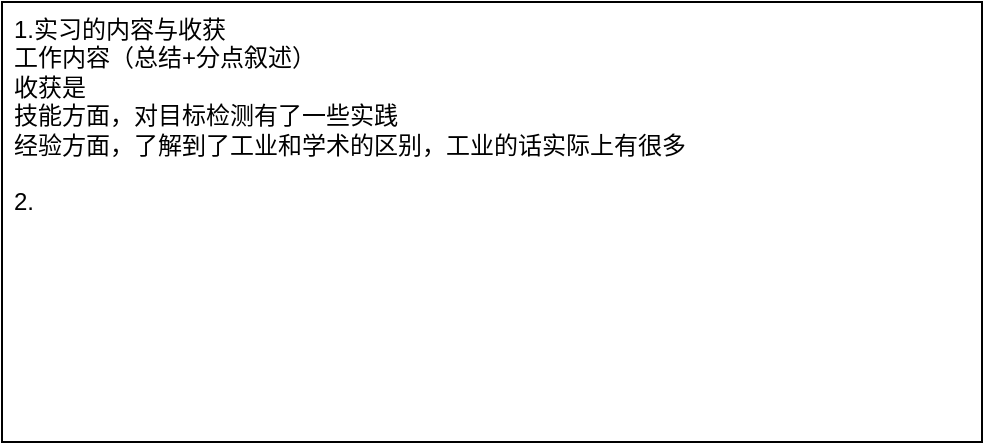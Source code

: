 <mxfile version="24.7.8">
  <diagram name="第 1 页" id="Rx1fUuhY_IRhLyzXzS_3">
    <mxGraphModel dx="1192" dy="433" grid="1" gridSize="10" guides="1" tooltips="1" connect="1" arrows="1" fold="1" page="0" pageScale="1" pageWidth="827" pageHeight="1169" math="0" shadow="0">
      <root>
        <mxCell id="0" />
        <mxCell id="1" parent="0" />
        <mxCell id="AXEMRqHJ4q1Q8EE62VlG-1" value="1.实习的内容与收获&lt;div&gt;工作内容（总结+分点叙述）&lt;/div&gt;&lt;div&gt;收获是&lt;/div&gt;&lt;div&gt;技能方面，对目标检测有了一些实践&lt;/div&gt;&lt;div&gt;经验方面，了解到了工业和学术的区别，工业的话实际上有很多&lt;/div&gt;&lt;div&gt;&lt;br&gt;&lt;/div&gt;&lt;div&gt;2.&lt;/div&gt;" style="rounded=0;whiteSpace=wrap;html=1;align=left;verticalAlign=top;spacingLeft=4;" vertex="1" parent="1">
          <mxGeometry x="-320" y="90" width="490" height="220" as="geometry" />
        </mxCell>
      </root>
    </mxGraphModel>
  </diagram>
</mxfile>
